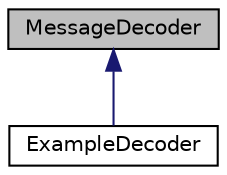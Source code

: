 digraph "MessageDecoder"
{
 // LATEX_PDF_SIZE
  edge [fontname="Helvetica",fontsize="10",labelfontname="Helvetica",labelfontsize="10"];
  node [fontname="Helvetica",fontsize="10",shape=record];
  Node1 [label="MessageDecoder",height=0.2,width=0.4,color="black", fillcolor="grey75", style="filled", fontcolor="black",tooltip="This decodes a specific message type. Once the message is decoded, this class will then execute all n..."];
  Node1 -> Node2 [dir="back",color="midnightblue",fontsize="10",style="solid",fontname="Helvetica"];
  Node2 [label="ExampleDecoder",height=0.2,width=0.4,color="black", fillcolor="white", style="filled",URL="$classExampleDecoder.html",tooltip=" "];
}
